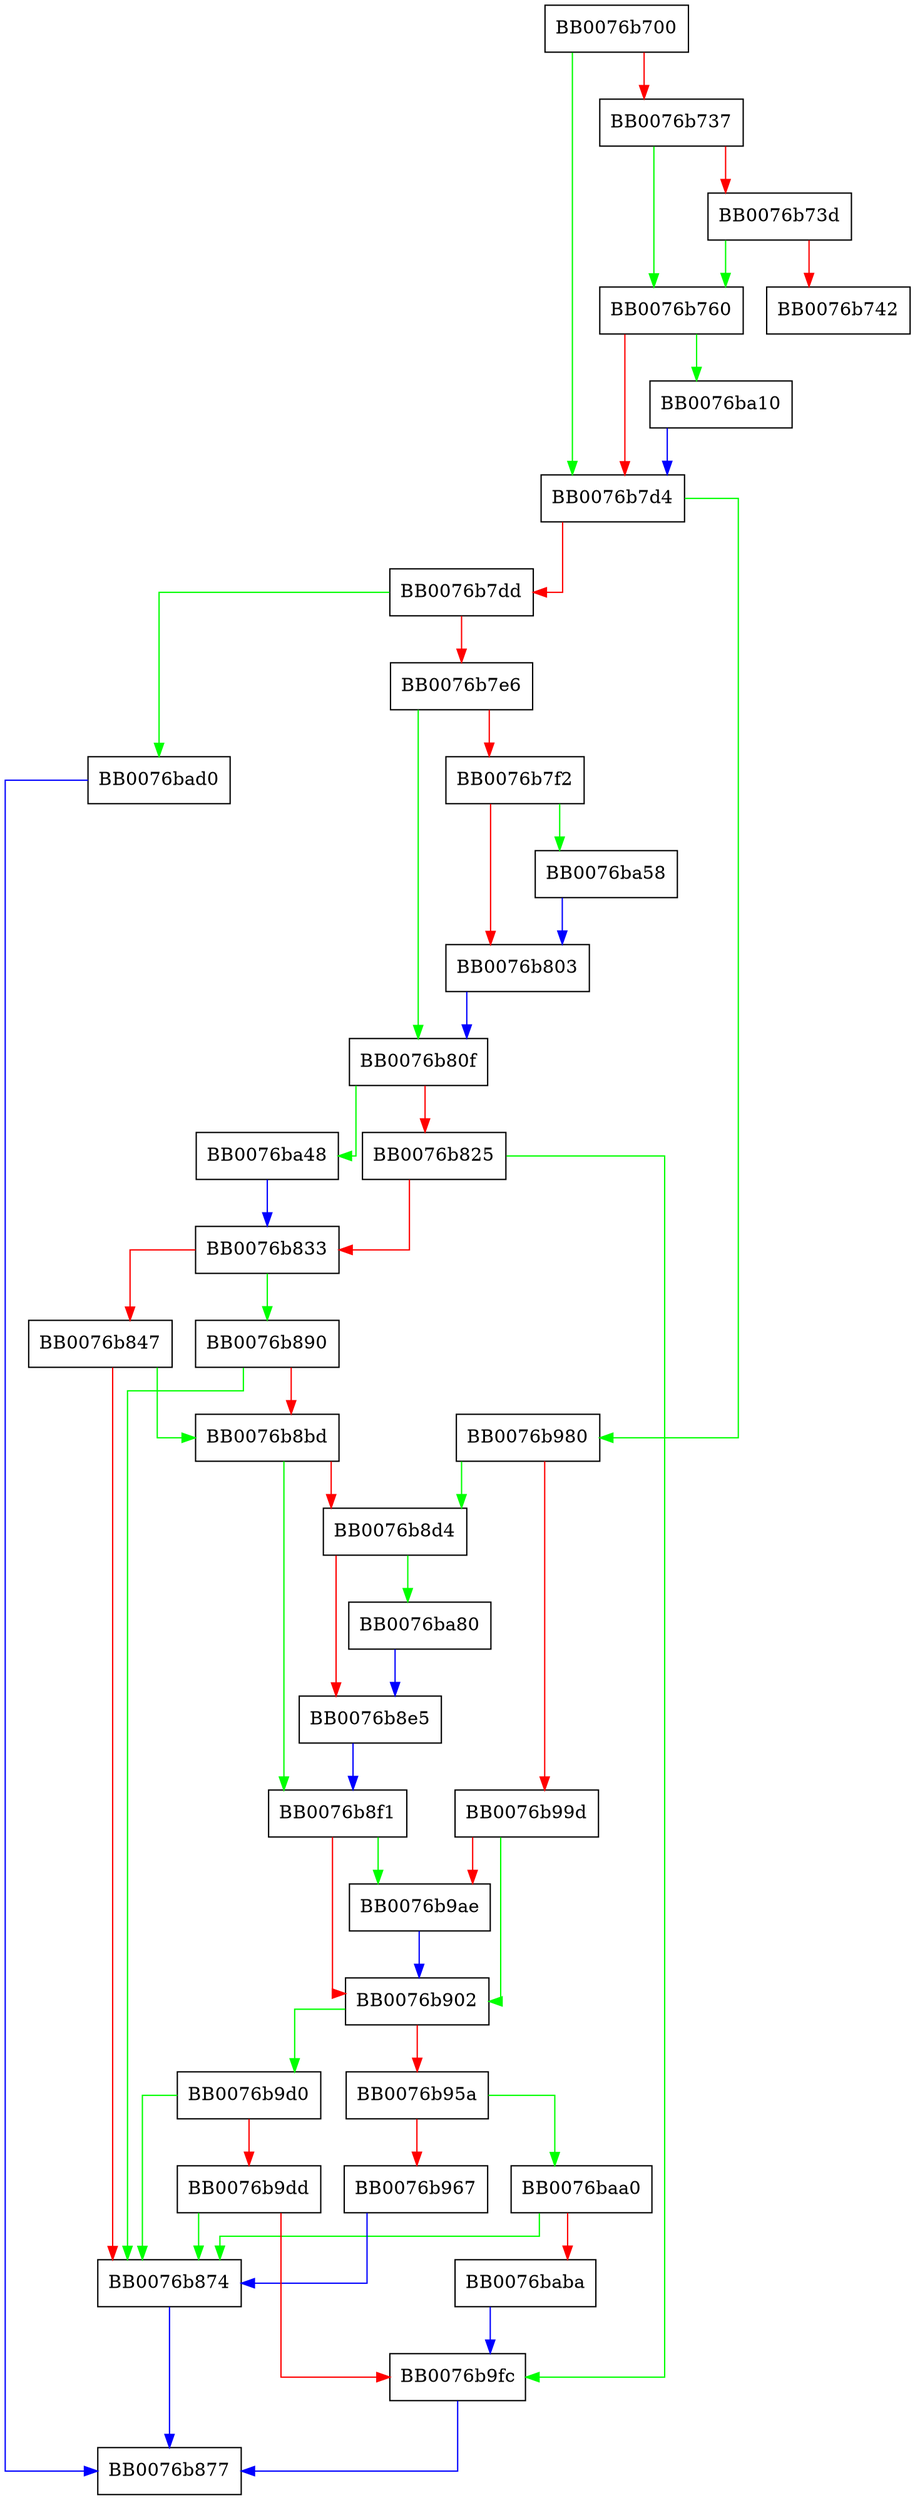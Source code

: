 digraph chacha20_poly1305_cipher {
  node [shape="box"];
  graph [splines=ortho];
  BB0076b700 -> BB0076b7d4 [color="green"];
  BB0076b700 -> BB0076b737 [color="red"];
  BB0076b737 -> BB0076b760 [color="green"];
  BB0076b737 -> BB0076b73d [color="red"];
  BB0076b73d -> BB0076b760 [color="green"];
  BB0076b73d -> BB0076b742 [color="red"];
  BB0076b760 -> BB0076ba10 [color="green"];
  BB0076b760 -> BB0076b7d4 [color="red"];
  BB0076b7d4 -> BB0076b980 [color="green"];
  BB0076b7d4 -> BB0076b7dd [color="red"];
  BB0076b7dd -> BB0076bad0 [color="green"];
  BB0076b7dd -> BB0076b7e6 [color="red"];
  BB0076b7e6 -> BB0076b80f [color="green"];
  BB0076b7e6 -> BB0076b7f2 [color="red"];
  BB0076b7f2 -> BB0076ba58 [color="green"];
  BB0076b7f2 -> BB0076b803 [color="red"];
  BB0076b803 -> BB0076b80f [color="blue"];
  BB0076b80f -> BB0076ba48 [color="green"];
  BB0076b80f -> BB0076b825 [color="red"];
  BB0076b825 -> BB0076b9fc [color="green"];
  BB0076b825 -> BB0076b833 [color="red"];
  BB0076b833 -> BB0076b890 [color="green"];
  BB0076b833 -> BB0076b847 [color="red"];
  BB0076b847 -> BB0076b8bd [color="green"];
  BB0076b847 -> BB0076b874 [color="red"];
  BB0076b874 -> BB0076b877 [color="blue"];
  BB0076b890 -> BB0076b874 [color="green"];
  BB0076b890 -> BB0076b8bd [color="red"];
  BB0076b8bd -> BB0076b8f1 [color="green"];
  BB0076b8bd -> BB0076b8d4 [color="red"];
  BB0076b8d4 -> BB0076ba80 [color="green"];
  BB0076b8d4 -> BB0076b8e5 [color="red"];
  BB0076b8e5 -> BB0076b8f1 [color="blue"];
  BB0076b8f1 -> BB0076b9ae [color="green"];
  BB0076b8f1 -> BB0076b902 [color="red"];
  BB0076b902 -> BB0076b9d0 [color="green"];
  BB0076b902 -> BB0076b95a [color="red"];
  BB0076b95a -> BB0076baa0 [color="green"];
  BB0076b95a -> BB0076b967 [color="red"];
  BB0076b967 -> BB0076b874 [color="blue"];
  BB0076b980 -> BB0076b8d4 [color="green"];
  BB0076b980 -> BB0076b99d [color="red"];
  BB0076b99d -> BB0076b902 [color="green"];
  BB0076b99d -> BB0076b9ae [color="red"];
  BB0076b9ae -> BB0076b902 [color="blue"];
  BB0076b9d0 -> BB0076b874 [color="green"];
  BB0076b9d0 -> BB0076b9dd [color="red"];
  BB0076b9dd -> BB0076b874 [color="green"];
  BB0076b9dd -> BB0076b9fc [color="red"];
  BB0076b9fc -> BB0076b877 [color="blue"];
  BB0076ba10 -> BB0076b7d4 [color="blue"];
  BB0076ba48 -> BB0076b833 [color="blue"];
  BB0076ba58 -> BB0076b803 [color="blue"];
  BB0076ba80 -> BB0076b8e5 [color="blue"];
  BB0076baa0 -> BB0076b874 [color="green"];
  BB0076baa0 -> BB0076baba [color="red"];
  BB0076baba -> BB0076b9fc [color="blue"];
  BB0076bad0 -> BB0076b877 [color="blue"];
}